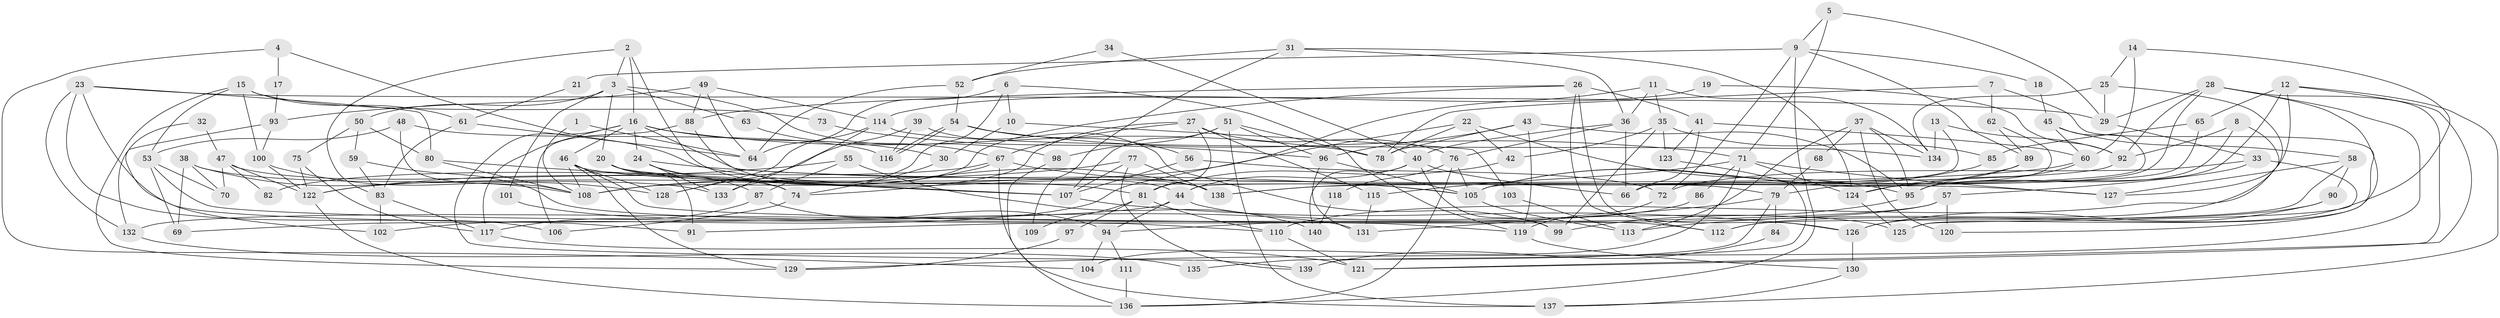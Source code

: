 // Generated by graph-tools (version 1.1) at 2025/02/03/09/25 03:02:15]
// undirected, 140 vertices, 280 edges
graph export_dot {
graph [start="1"]
  node [color=gray90,style=filled];
  1;
  2;
  3;
  4;
  5;
  6;
  7;
  8;
  9;
  10;
  11;
  12;
  13;
  14;
  15;
  16;
  17;
  18;
  19;
  20;
  21;
  22;
  23;
  24;
  25;
  26;
  27;
  28;
  29;
  30;
  31;
  32;
  33;
  34;
  35;
  36;
  37;
  38;
  39;
  40;
  41;
  42;
  43;
  44;
  45;
  46;
  47;
  48;
  49;
  50;
  51;
  52;
  53;
  54;
  55;
  56;
  57;
  58;
  59;
  60;
  61;
  62;
  63;
  64;
  65;
  66;
  67;
  68;
  69;
  70;
  71;
  72;
  73;
  74;
  75;
  76;
  77;
  78;
  79;
  80;
  81;
  82;
  83;
  84;
  85;
  86;
  87;
  88;
  89;
  90;
  91;
  92;
  93;
  94;
  95;
  96;
  97;
  98;
  99;
  100;
  101;
  102;
  103;
  104;
  105;
  106;
  107;
  108;
  109;
  110;
  111;
  112;
  113;
  114;
  115;
  116;
  117;
  118;
  119;
  120;
  121;
  122;
  123;
  124;
  125;
  126;
  127;
  128;
  129;
  130;
  131;
  132;
  133;
  134;
  135;
  136;
  137;
  138;
  139;
  140;
  1 -- 64;
  1 -- 108;
  2 -- 83;
  2 -- 44;
  2 -- 3;
  2 -- 16;
  3 -- 50;
  3 -- 20;
  3 -- 63;
  3 -- 98;
  3 -- 101;
  4 -- 138;
  4 -- 104;
  4 -- 17;
  5 -- 9;
  5 -- 71;
  5 -- 29;
  6 -- 64;
  6 -- 119;
  6 -- 10;
  6 -- 133;
  7 -- 62;
  7 -- 120;
  7 -- 78;
  8 -- 95;
  8 -- 92;
  8 -- 113;
  9 -- 136;
  9 -- 72;
  9 -- 18;
  9 -- 21;
  9 -- 89;
  10 -- 30;
  10 -- 103;
  11 -- 134;
  11 -- 122;
  11 -- 35;
  11 -- 36;
  12 -- 95;
  12 -- 127;
  12 -- 65;
  12 -- 121;
  12 -- 137;
  13 -- 44;
  13 -- 134;
  13 -- 92;
  14 -- 126;
  14 -- 60;
  14 -- 25;
  15 -- 53;
  15 -- 129;
  15 -- 61;
  15 -- 73;
  15 -- 100;
  16 -- 78;
  16 -- 24;
  16 -- 30;
  16 -- 46;
  16 -- 117;
  16 -- 127;
  16 -- 139;
  17 -- 93;
  18 -- 45;
  19 -- 114;
  19 -- 92;
  20 -- 81;
  20 -- 91;
  20 -- 107;
  21 -- 61;
  22 -- 78;
  22 -- 95;
  22 -- 42;
  22 -- 102;
  23 -- 29;
  23 -- 80;
  23 -- 91;
  23 -- 106;
  23 -- 132;
  24 -- 105;
  24 -- 74;
  24 -- 87;
  24 -- 133;
  25 -- 29;
  25 -- 110;
  25 -- 134;
  26 -- 41;
  26 -- 108;
  26 -- 88;
  26 -- 112;
  26 -- 126;
  27 -- 81;
  27 -- 76;
  27 -- 67;
  27 -- 74;
  27 -- 115;
  28 -- 92;
  28 -- 121;
  28 -- 29;
  28 -- 66;
  28 -- 125;
  28 -- 129;
  29 -- 33;
  30 -- 74;
  31 -- 36;
  31 -- 124;
  31 -- 52;
  31 -- 109;
  32 -- 102;
  32 -- 47;
  33 -- 57;
  33 -- 72;
  33 -- 125;
  34 -- 52;
  34 -- 40;
  35 -- 85;
  35 -- 42;
  35 -- 99;
  35 -- 123;
  36 -- 40;
  36 -- 66;
  36 -- 76;
  37 -- 113;
  37 -- 95;
  37 -- 68;
  37 -- 120;
  37 -- 134;
  38 -- 108;
  38 -- 133;
  38 -- 69;
  38 -- 70;
  39 -- 99;
  39 -- 128;
  39 -- 116;
  40 -- 66;
  40 -- 44;
  40 -- 99;
  40 -- 140;
  41 -- 123;
  41 -- 66;
  41 -- 60;
  42 -- 81;
  43 -- 96;
  43 -- 95;
  43 -- 78;
  43 -- 119;
  44 -- 125;
  44 -- 69;
  44 -- 94;
  45 -- 105;
  45 -- 60;
  45 -- 58;
  46 -- 119;
  46 -- 79;
  46 -- 108;
  46 -- 128;
  46 -- 129;
  47 -- 74;
  47 -- 122;
  47 -- 70;
  47 -- 82;
  48 -- 108;
  48 -- 116;
  48 -- 53;
  49 -- 114;
  49 -- 88;
  49 -- 64;
  49 -- 93;
  50 -- 59;
  50 -- 80;
  50 -- 75;
  51 -- 78;
  51 -- 137;
  51 -- 96;
  51 -- 98;
  51 -- 107;
  52 -- 54;
  52 -- 64;
  53 -- 70;
  53 -- 69;
  53 -- 110;
  54 -- 71;
  54 -- 116;
  54 -- 116;
  54 -- 56;
  55 -- 122;
  55 -- 87;
  55 -- 140;
  56 -- 107;
  56 -- 72;
  57 -- 132;
  57 -- 91;
  57 -- 120;
  58 -- 112;
  58 -- 90;
  58 -- 127;
  59 -- 83;
  59 -- 112;
  60 -- 138;
  60 -- 95;
  61 -- 64;
  61 -- 83;
  62 -- 79;
  62 -- 89;
  63 -- 67;
  65 -- 124;
  65 -- 85;
  67 -- 137;
  67 -- 82;
  67 -- 105;
  67 -- 108;
  68 -- 79;
  71 -- 127;
  71 -- 124;
  71 -- 86;
  71 -- 104;
  71 -- 115;
  72 -- 119;
  73 -- 96;
  74 -- 106;
  75 -- 117;
  75 -- 122;
  76 -- 136;
  76 -- 105;
  76 -- 118;
  77 -- 107;
  77 -- 108;
  77 -- 138;
  77 -- 139;
  79 -- 131;
  79 -- 84;
  79 -- 135;
  80 -- 107;
  80 -- 108;
  81 -- 110;
  81 -- 97;
  81 -- 109;
  83 -- 117;
  83 -- 102;
  84 -- 139;
  85 -- 105;
  86 -- 94;
  87 -- 117;
  87 -- 94;
  88 -- 106;
  88 -- 138;
  89 -- 105;
  89 -- 124;
  90 -- 126;
  90 -- 112;
  92 -- 138;
  93 -- 100;
  93 -- 132;
  94 -- 104;
  94 -- 111;
  95 -- 99;
  96 -- 105;
  96 -- 131;
  97 -- 129;
  98 -- 136;
  100 -- 128;
  100 -- 122;
  101 -- 131;
  103 -- 113;
  105 -- 113;
  107 -- 126;
  110 -- 121;
  111 -- 136;
  114 -- 134;
  114 -- 133;
  114 -- 128;
  115 -- 131;
  117 -- 121;
  118 -- 140;
  119 -- 130;
  122 -- 136;
  123 -- 139;
  124 -- 125;
  126 -- 130;
  130 -- 137;
  132 -- 135;
}
